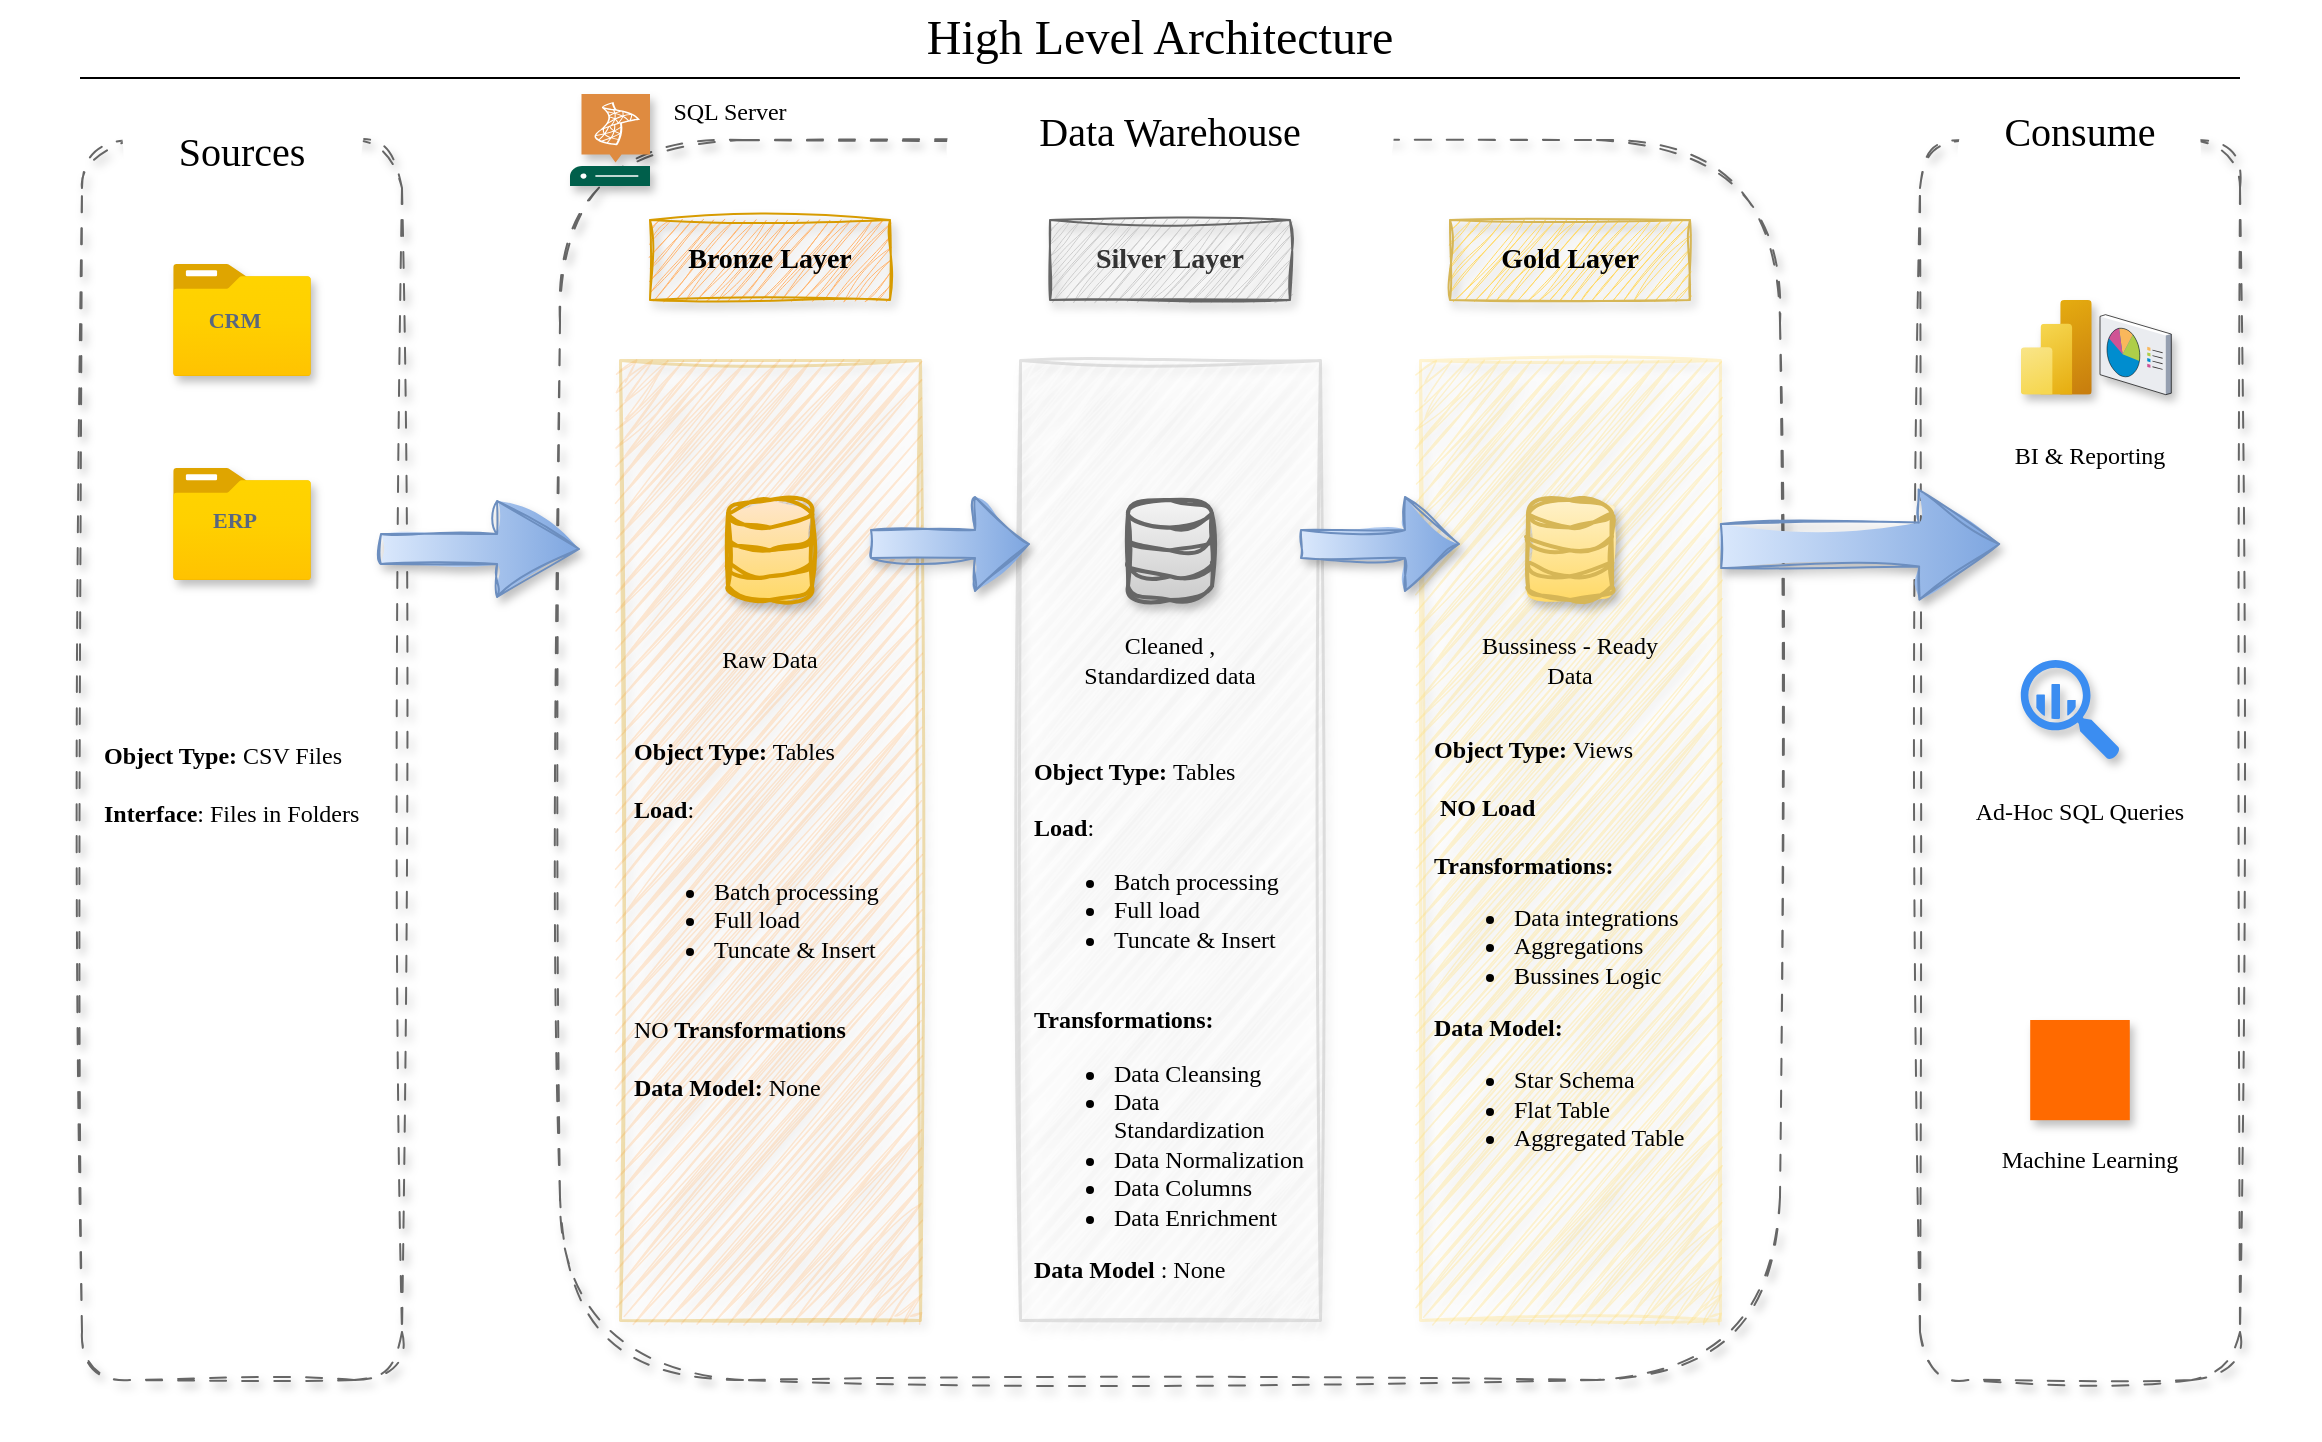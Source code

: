 <mxfile version="26.2.13">
  <diagram name="Page-1" id="pk3G1-KpPuDyIC9iilom">
    <mxGraphModel dx="920" dy="1020" grid="1" gridSize="10" guides="1" tooltips="1" connect="1" arrows="1" fold="1" page="1" pageScale="1" pageWidth="850" pageHeight="1100" math="0" shadow="0">
      <root>
        <mxCell id="0" />
        <mxCell id="1" parent="0" />
        <mxCell id="0H24Pjq25jJJf35vTm5h-2" value="" style="rounded=0;whiteSpace=wrap;html=1;strokeColor=none;" vertex="1" parent="1">
          <mxGeometry x="40" width="1160" height="720" as="geometry" />
        </mxCell>
        <mxCell id="S8VtoatCuAtZkPCe1A8W-8" value="" style="rounded=1;whiteSpace=wrap;html=1;fillColor=none;dashed=1;strokeColor=#666666;direction=west;sketch=1;curveFitting=1;jiggle=2;shadow=1;dashPattern=8 8;fontFamily=Comic Sans MS;" parent="1" vertex="1">
          <mxGeometry x="320" y="70" width="610" height="620" as="geometry" />
        </mxCell>
        <mxCell id="S8VtoatCuAtZkPCe1A8W-10" value="" style="rounded=1;whiteSpace=wrap;html=1;fillColor=none;dashed=1;strokeColor=#666666;sketch=1;curveFitting=1;jiggle=2;shadow=1;dashPattern=8 8;fontFamily=Comic Sans MS;" parent="1" vertex="1">
          <mxGeometry x="1000" y="70" width="160" height="620" as="geometry" />
        </mxCell>
        <mxCell id="dRt8hzECVAXxvynWsnta-12" value="" style="rounded=0;whiteSpace=wrap;html=1;fillColor=#FFD966;strokeColor=#FFD966;shadow=1;fontFamily=Comic Sans MS;glass=0;sketch=1;curveFitting=1;jiggle=2;fillStyle=zigzag;opacity=30;strokeWidth=1.5;" parent="1" vertex="1">
          <mxGeometry x="750" y="180" width="150" height="480" as="geometry" />
        </mxCell>
        <mxCell id="dRt8hzECVAXxvynWsnta-11" value="" style="rounded=0;whiteSpace=wrap;html=1;fillColor=default;strokeColor=#9E9E9E;shadow=1;fontFamily=Comic Sans MS;glass=0;sketch=1;curveFitting=1;jiggle=2;fillStyle=zigzag;opacity=30;strokeWidth=1.5;" parent="1" vertex="1">
          <mxGeometry x="550" y="180" width="150" height="480" as="geometry" />
        </mxCell>
        <mxCell id="S8VtoatCuAtZkPCe1A8W-1" value="" style="rounded=1;whiteSpace=wrap;html=1;fillColor=none;dashed=1;strokeColor=#666666;sketch=1;curveFitting=1;jiggle=2;shadow=1;dashPattern=8 8;fontFamily=Comic Sans MS;" parent="1" vertex="1">
          <mxGeometry x="81" y="70" width="160" height="620" as="geometry" />
        </mxCell>
        <mxCell id="S8VtoatCuAtZkPCe1A8W-2" value="&lt;font style=&quot;font-size: 20px;&quot;&gt;Sources&lt;/font&gt;" style="rounded=1;whiteSpace=wrap;html=1;fillColor=default;strokeColor=none;align=center;sketch=1;curveFitting=1;jiggle=2;shadow=0;fontFamily=Comic Sans MS;glass=1;" parent="1" vertex="1">
          <mxGeometry x="101" y="50" width="120" height="50" as="geometry" />
        </mxCell>
        <mxCell id="S8VtoatCuAtZkPCe1A8W-9" value="&lt;font style=&quot;font-size: 20px;&quot;&gt;Data Warehouse&lt;/font&gt;" style="rounded=1;whiteSpace=wrap;html=1;fillColor=default;strokeColor=none;align=center;sketch=1;curveFitting=1;jiggle=2;shadow=0;fontFamily=Comic Sans MS;glass=1;" parent="1" vertex="1">
          <mxGeometry x="515" y="40" width="220" height="50" as="geometry" />
        </mxCell>
        <mxCell id="S8VtoatCuAtZkPCe1A8W-11" value="&lt;font style=&quot;font-size: 20px;&quot;&gt;Consume&lt;/font&gt;" style="rounded=1;whiteSpace=wrap;html=1;fillColor=default;strokeColor=none;align=center;sketch=1;curveFitting=1;jiggle=2;shadow=0;fontFamily=Comic Sans MS;glass=1;" parent="1" vertex="1">
          <mxGeometry x="1020" y="40" width="120" height="50" as="geometry" />
        </mxCell>
        <mxCell id="S8VtoatCuAtZkPCe1A8W-12" value="&lt;font style=&quot;font-size: 14px;&quot;&gt;&lt;b&gt;Bronze Layer&lt;/b&gt;&lt;/font&gt;" style="rounded=0;whiteSpace=wrap;html=1;fillColor=#FFB570;strokeColor=#d79b00;gradientColor=none;shadow=1;fontFamily=Comic Sans MS;glass=0;sketch=1;curveFitting=1;jiggle=2;" parent="1" vertex="1">
          <mxGeometry x="365" y="110" width="120" height="40" as="geometry" />
        </mxCell>
        <mxCell id="S8VtoatCuAtZkPCe1A8W-13" value="" style="rounded=0;whiteSpace=wrap;html=1;fillColor=#FFB570;strokeColor=#d79b00;shadow=1;fontFamily=Comic Sans MS;glass=0;fillStyle=zigzag;opacity=30;strokeWidth=1.5;sketch=1;curveFitting=1;jiggle=2;" parent="1" vertex="1">
          <mxGeometry x="350" y="180" width="150" height="480" as="geometry" />
        </mxCell>
        <mxCell id="S8VtoatCuAtZkPCe1A8W-14" value="&lt;font style=&quot;font-size: 14px;&quot;&gt;&lt;b&gt;Silver Layer&lt;/b&gt;&lt;/font&gt;" style="rounded=0;whiteSpace=wrap;html=1;fillColor=#CCCCCC;strokeColor=#666666;gradientDirection=south;fontColor=#333333;gradientColor=none;shadow=1;fontFamily=Comic Sans MS;glass=0;sketch=1;curveFitting=1;jiggle=2;" parent="1" vertex="1">
          <mxGeometry x="565" y="110" width="120" height="40" as="geometry" />
        </mxCell>
        <mxCell id="S8VtoatCuAtZkPCe1A8W-16" value="&lt;font style=&quot;font-size: 14px;&quot;&gt;Gold Layer&lt;/font&gt;" style="rounded=0;whiteSpace=wrap;html=1;fillColor=#FFD966;strokeColor=#d6b656;gradientColor=none;fontStyle=1;shadow=1;fontFamily=Comic Sans MS;glass=0;sketch=1;curveFitting=1;jiggle=2;" parent="1" vertex="1">
          <mxGeometry x="765" y="110" width="120" height="40" as="geometry" />
        </mxCell>
        <mxCell id="S8VtoatCuAtZkPCe1A8W-18" value="" style="html=1;verticalLabelPosition=bottom;align=center;labelBackgroundColor=#ffffff;verticalAlign=top;strokeWidth=2;strokeColor=#d79b00;shadow=1;dashed=0;shape=mxgraph.ios7.icons.data;fillColor=#ffe6cc;gradientColor=#FFD966;sketch=1;curveFitting=1;jiggle=2;fontFamily=Comic Sans MS;" parent="1" vertex="1">
          <mxGeometry x="404" y="250" width="42" height="50" as="geometry" />
        </mxCell>
        <mxCell id="S8VtoatCuAtZkPCe1A8W-19" value="" style="html=1;verticalLabelPosition=bottom;align=center;labelBackgroundColor=#ffffff;verticalAlign=top;strokeWidth=2;strokeColor=#666666;shadow=1;dashed=0;shape=mxgraph.ios7.icons.data;fillColor=#f5f5f5;fontColor=#333333;gradientColor=#CCCCCC;sketch=1;curveFitting=1;jiggle=2;fontFamily=Comic Sans MS;" parent="1" vertex="1">
          <mxGeometry x="604" y="250" width="42" height="50" as="geometry" />
        </mxCell>
        <mxCell id="S8VtoatCuAtZkPCe1A8W-20" value="" style="html=1;verticalLabelPosition=bottom;align=center;labelBackgroundColor=#ffffff;verticalAlign=top;strokeWidth=2;strokeColor=#d6b656;shadow=1;dashed=0;shape=mxgraph.ios7.icons.data;fillColor=#fff2cc;gradientColor=#FFD966;sketch=1;curveFitting=1;jiggle=2;fontFamily=Comic Sans MS;" parent="1" vertex="1">
          <mxGeometry x="804" y="250" width="42" height="50" as="geometry" />
        </mxCell>
        <mxCell id="S8VtoatCuAtZkPCe1A8W-21" value="Raw Data" style="rounded=0;whiteSpace=wrap;html=1;strokeColor=none;fillColor=none;sketch=1;curveFitting=1;jiggle=2;shadow=1;fontFamily=Comic Sans MS;" parent="1" vertex="1">
          <mxGeometry x="370" y="310" width="110" height="40" as="geometry" />
        </mxCell>
        <mxCell id="S8VtoatCuAtZkPCe1A8W-22" value="Cleaned , Standardized data" style="rounded=0;whiteSpace=wrap;html=1;strokeColor=none;fillColor=none;sketch=1;curveFitting=1;jiggle=2;shadow=1;fontFamily=Comic Sans MS;" parent="1" vertex="1">
          <mxGeometry x="570" y="310" width="110" height="40" as="geometry" />
        </mxCell>
        <mxCell id="S8VtoatCuAtZkPCe1A8W-23" value="Bussiness - Ready Data" style="rounded=0;whiteSpace=wrap;html=1;strokeColor=none;fillColor=none;sketch=1;curveFitting=1;jiggle=2;shadow=1;fontFamily=Comic Sans MS;" parent="1" vertex="1">
          <mxGeometry x="770" y="310" width="110" height="40" as="geometry" />
        </mxCell>
        <mxCell id="S8VtoatCuAtZkPCe1A8W-24" value="" style="image;aspect=fixed;html=1;points=[];align=center;fontSize=12;image=img/lib/azure2/general/Folder_Blank.svg;shadow=1;fontFamily=Comic Sans MS;sketch=1;curveFitting=1;jiggle=2;" parent="1" vertex="1">
          <mxGeometry x="126.5" y="132" width="69" height="56.0" as="geometry" />
        </mxCell>
        <mxCell id="S8VtoatCuAtZkPCe1A8W-25" value="" style="shape=image;html=1;verticalAlign=top;verticalLabelPosition=bottom;labelBackgroundColor=#ffffff;imageAspect=0;aspect=fixed;image=https://cdn4.iconfinder.com/data/icons/48-bubbles/48/12.File-128.png;shadow=1;imageBorder=none;imageBackground=none;sketch=1;curveFitting=1;jiggle=2;fontFamily=Comic Sans MS;" parent="1" vertex="1">
          <mxGeometry x="176.5" y="170" width="38" height="38" as="geometry" />
        </mxCell>
        <mxCell id="S8VtoatCuAtZkPCe1A8W-30" value="" style="image;aspect=fixed;html=1;points=[];align=center;fontSize=12;image=img/lib/azure2/general/Folder_Blank.svg;shadow=1;fontFamily=Comic Sans MS;sketch=1;curveFitting=1;jiggle=2;" parent="1" vertex="1">
          <mxGeometry x="126.5" y="234" width="69" height="56.0" as="geometry" />
        </mxCell>
        <mxCell id="S8VtoatCuAtZkPCe1A8W-32" value="" style="shape=image;html=1;verticalAlign=top;verticalLabelPosition=bottom;labelBackgroundColor=#ffffff;imageAspect=0;aspect=fixed;image=https://cdn4.iconfinder.com/data/icons/48-bubbles/48/12.File-128.png;shadow=1;imageBorder=none;imageBackground=none;sketch=1;curveFitting=1;jiggle=2;fontFamily=Comic Sans MS;" parent="1" vertex="1">
          <mxGeometry x="176.5" y="272" width="38" height="38" as="geometry" />
        </mxCell>
        <mxCell id="S8VtoatCuAtZkPCe1A8W-34" value="CRM" style="dashed=0;html=1;fillColor=none;strokeColor=none;align=center;rounded=1;arcSize=10;fontColor=#596780;fontStyle=1;fontSize=11;shadow=1;sketch=1;curveFitting=1;jiggle=2;fontFamily=Comic Sans MS;" parent="1" vertex="1">
          <mxGeometry x="126.5" y="150" width="60" height="20" as="geometry" />
        </mxCell>
        <mxCell id="S8VtoatCuAtZkPCe1A8W-35" value="ERP" style="dashed=0;html=1;fillColor=none;strokeColor=none;align=center;rounded=1;arcSize=10;fontColor=#596780;fontStyle=1;fontSize=11;shadow=1;sketch=1;curveFitting=1;jiggle=2;fontFamily=Comic Sans MS;" parent="1" vertex="1">
          <mxGeometry x="126.5" y="250" width="60" height="20" as="geometry" />
        </mxCell>
        <mxCell id="S8VtoatCuAtZkPCe1A8W-36" value="&lt;b&gt;Object Type:&lt;/b&gt; CSV Files&lt;div&gt;&lt;br&gt;&lt;div style=&quot;&quot;&gt;&lt;b&gt;Interface&lt;/b&gt;: Files in Folders&lt;/div&gt;&lt;/div&gt;" style="rounded=0;whiteSpace=wrap;html=1;strokeColor=none;fillColor=none;align=left;sketch=1;curveFitting=1;jiggle=2;shadow=1;fontFamily=Comic Sans MS;" parent="1" vertex="1">
          <mxGeometry x="90" y="362" width="146" height="60" as="geometry" />
        </mxCell>
        <mxCell id="S8VtoatCuAtZkPCe1A8W-41" value="" style="image;aspect=fixed;html=1;points=[];align=center;fontSize=12;image=img/lib/azure2/analytics/Power_BI_Embedded.svg;shadow=1;fontFamily=Comic Sans MS;sketch=1;curveFitting=1;jiggle=2;" parent="1" vertex="1">
          <mxGeometry x="1050.4" y="150" width="35.5" height="47.33" as="geometry" />
        </mxCell>
        <mxCell id="S8VtoatCuAtZkPCe1A8W-42" value="" style="html=1;aspect=fixed;strokeColor=none;shadow=1;fillColor=#3B8DF1;verticalAlign=top;labelPosition=center;verticalLabelPosition=bottom;shape=mxgraph.gcp2.big_query;fontFamily=Comic Sans MS;fillStyle=solid;" parent="1" vertex="1">
          <mxGeometry x="1050.4" y="330" width="49.5" height="50" as="geometry" />
        </mxCell>
        <mxCell id="S8VtoatCuAtZkPCe1A8W-43" value="" style="points=[];aspect=fixed;html=1;align=center;shadow=1;dashed=0;fillColor=#FF6A00;strokeColor=none;shape=mxgraph.alibaba_cloud.machine_learning;fontFamily=Comic Sans MS;fillStyle=solid;gradientColor=none;" parent="1" vertex="1">
          <mxGeometry x="1055.1" y="510" width="49.8" height="50.1" as="geometry" />
        </mxCell>
        <mxCell id="S8VtoatCuAtZkPCe1A8W-44" value="BI &amp;amp; Reporting" style="rounded=1;whiteSpace=wrap;html=1;strokeColor=none;sketch=1;curveFitting=1;jiggle=2;shadow=0;fontFamily=Comic Sans MS;glass=0;" parent="1" vertex="1">
          <mxGeometry x="1030" y="208" width="110" height="40" as="geometry" />
        </mxCell>
        <mxCell id="S8VtoatCuAtZkPCe1A8W-45" value="Ad-Hoc SQL Queries" style="rounded=1;whiteSpace=wrap;html=1;strokeColor=none;sketch=1;curveFitting=1;jiggle=2;shadow=0;fontFamily=Comic Sans MS;glass=0;" parent="1" vertex="1">
          <mxGeometry x="1025" y="390" width="110" height="32" as="geometry" />
        </mxCell>
        <mxCell id="S8VtoatCuAtZkPCe1A8W-46" value="Machine Learning" style="rounded=1;whiteSpace=wrap;html=1;strokeColor=none;sketch=1;curveFitting=1;jiggle=2;shadow=0;fontFamily=Comic Sans MS;glass=0;" parent="1" vertex="1">
          <mxGeometry x="1030" y="570" width="110" height="20" as="geometry" />
        </mxCell>
        <mxCell id="dRt8hzECVAXxvynWsnta-6" value="" style="shape=flexArrow;endArrow=classic;html=1;rounded=0;endWidth=32;endSize=8.67;width=14;fillColor=#dae8fc;strokeColor=#6c8ebf;gradientColor=#7EA6E0;gradientDirection=east;sketch=1;curveFitting=1;jiggle=2;shadow=1;fontFamily=Comic Sans MS;" parent="1" edge="1">
          <mxGeometry width="50" height="50" relative="1" as="geometry">
            <mxPoint x="475" y="272" as="sourcePoint" />
            <mxPoint x="555" y="272" as="targetPoint" />
          </mxGeometry>
        </mxCell>
        <mxCell id="dRt8hzECVAXxvynWsnta-7" value="" style="shape=flexArrow;endArrow=classic;html=1;rounded=0;endWidth=32;endSize=8.67;width=14;fillColor=#dae8fc;strokeColor=#6c8ebf;gradientColor=#7EA6E0;gradientDirection=east;sketch=1;curveFitting=1;jiggle=2;shadow=1;fontFamily=Comic Sans MS;" parent="1" edge="1">
          <mxGeometry width="50" height="50" relative="1" as="geometry">
            <mxPoint x="690" y="272" as="sourcePoint" />
            <mxPoint x="770" y="272" as="targetPoint" />
          </mxGeometry>
        </mxCell>
        <mxCell id="dRt8hzECVAXxvynWsnta-8" value="" style="shape=flexArrow;endArrow=classic;html=1;rounded=0;endWidth=32;endSize=13.03;width=22;entryX=0.063;entryY=0.322;entryDx=0;entryDy=0;entryPerimeter=0;fillColor=#dae8fc;strokeColor=#6c8ebf;gradientColor=#7EA6E0;gradientDirection=east;sketch=1;curveFitting=1;jiggle=2;shadow=1;fontFamily=Comic Sans MS;" parent="1" edge="1">
          <mxGeometry width="50" height="50" relative="1" as="geometry">
            <mxPoint x="900" y="273.04" as="sourcePoint" />
            <mxPoint x="1040.08" y="272" as="targetPoint" />
          </mxGeometry>
        </mxCell>
        <mxCell id="dRt8hzECVAXxvynWsnta-9" value="" style="shape=flexArrow;endArrow=classic;html=1;rounded=0;endWidth=32;endSize=13.32;width=15;fillColor=#dae8fc;strokeColor=#6c8ebf;gradientColor=#7EA6E0;gradientDirection=east;sketch=1;curveFitting=1;jiggle=2;shadow=1;fontFamily=Comic Sans MS;" parent="1" edge="1">
          <mxGeometry width="50" height="50" relative="1" as="geometry">
            <mxPoint x="230" y="274.5" as="sourcePoint" />
            <mxPoint x="330" y="274.5" as="targetPoint" />
          </mxGeometry>
        </mxCell>
        <mxCell id="dRt8hzECVAXxvynWsnta-10" value="&lt;b&gt;Object Type:&lt;/b&gt; Tables&lt;div&gt;&lt;br&gt;&lt;div&gt;&lt;b&gt;Load&lt;/b&gt;:&lt;/div&gt;&lt;div&gt;&lt;br&gt;&lt;/div&gt;&lt;div&gt;&lt;ul&gt;&lt;li&gt;Batch processing&lt;/li&gt;&lt;li&gt;Full load&lt;/li&gt;&lt;li&gt;Tuncate &amp;amp; Insert&lt;/li&gt;&lt;/ul&gt;&lt;/div&gt;&lt;div&gt;&lt;br&gt;&lt;/div&gt;&lt;div&gt;NO&lt;b&gt; Transformations&lt;/b&gt;&lt;/div&gt;&lt;div&gt;&lt;b&gt;&lt;br&gt;&lt;/b&gt;&lt;/div&gt;&lt;div&gt;&lt;b&gt;Data Model: &lt;/b&gt;None&lt;b&gt;&amp;nbsp;&lt;/b&gt;&lt;/div&gt;&lt;/div&gt;" style="rounded=0;whiteSpace=wrap;html=1;strokeColor=none;fillColor=none;align=left;sketch=1;curveFitting=1;jiggle=2;shadow=1;fontFamily=Comic Sans MS;" parent="1" vertex="1">
          <mxGeometry x="355" y="370" width="140" height="180" as="geometry" />
        </mxCell>
        <mxCell id="dRt8hzECVAXxvynWsnta-13" value="&lt;b&gt;Object Type:&lt;/b&gt;&amp;nbsp;Tables&lt;span style=&quot;color: rgba(0, 0, 0, 0); font-size: 0px; text-wrap-mode: nowrap;&quot;&gt;%3CmxGraphModel%3E%3Croot%3E%3CmxCell%20id%3D%220%22%2F%3E%3CmxCell%20id%3D%221%22%20parent%3D%220%22%2F%3E%3CmxCell%20id%3D%222%22%20value%3D%22%26lt%3Bb%26gt%3BObject%20Type%3A%26lt%3B%2Fb%26gt%3B%20Tables%26lt%3Bdiv%26gt%3B%26lt%3Bbr%26gt%3B%26lt%3Bdiv%26gt%3B%26lt%3Bb%26gt%3BLoad%26lt%3B%2Fb%26gt%3B%3A%26lt%3B%2Fdiv%26gt%3B%26lt%3Bdiv%26gt%3B%26lt%3Bbr%26gt%3B%26lt%3B%2Fdiv%26gt%3B%26lt%3Bdiv%26gt%3B%26lt%3Bul%26gt%3B%26lt%3Bli%26gt%3BBatch%20processing%26lt%3B%2Fli%26gt%3B%26lt%3Bli%26gt%3BFull%20load%26lt%3B%2Fli%26gt%3B%26lt%3Bli%26gt%3BTuncate%20%26amp%3Bamp%3B%20Insert%26lt%3B%2Fli%26gt%3B%26lt%3B%2Ful%26gt%3B%26lt%3B%2Fdiv%26gt%3B%26lt%3Bdiv%26gt%3B%26lt%3Bbr%26gt%3B%26lt%3B%2Fdiv%26gt%3B%26lt%3Bdiv%26gt%3B%26lt%3Bb%26gt%3BTransformations%3A%26lt%3B%2Fb%26gt%3B%26lt%3B%2Fdiv%26gt%3B%26lt%3Bdiv%26gt%3B%26lt%3Bul%26gt%3B%26lt%3Bli%26gt%3BData%20Cleansing%26lt%3B%2Fli%26gt%3B%26lt%3Bli%26gt%3BData%20Standardization%26lt%3B%2Fli%26gt%3B%26lt%3Bli%26gt%3BData%20Normalization%26lt%3B%2Fli%26gt%3B%26lt%3Bli%26gt%3BData%20Columns%26lt%3B%2Fli%26gt%3B%26lt%3Bli%26gt%3BData%20Enrichment%26lt%3B%2Fli%26gt%3B%26lt%3B%2Ful%26gt%3B%26lt%3B%2Fdiv%26gt%3B%26lt%3Bdiv%26gt%3B%26lt%3Bbr%26gt%3B%26lt%3B%2Fdiv%26gt%3B%26lt%3B%2Fdiv%26gt%3B%22%20style%3D%22rounded%3D0%3BwhiteSpace%3Dwrap%3Bhtml%3D1%3BstrokeColor%3Dnone%3BfillColor%3Dnone%3Balign%3Dleft%3B%22%20vertex%3D%221%22%20parent%3D%221%22%3E%3CmxGeometry%20x%3D%22360%22%20y%3D%22360%22%20width%3D%22140%22%20height%3D%22280%22%20as%3D%22geometry%22%2F%3E%3C%2FmxCell%3E%3C%2Froot%3E%3C%2FmxGraphModel%3E&lt;/span&gt;&lt;div&gt;&lt;br&gt;&lt;div&gt;&lt;b&gt;Load&lt;/b&gt;:&lt;/div&gt;&lt;div&gt;&lt;ul&gt;&lt;li&gt;Batch processing&lt;/li&gt;&lt;li&gt;Full load&lt;/li&gt;&lt;li&gt;Tuncate &amp;amp; Insert&lt;/li&gt;&lt;/ul&gt;&lt;/div&gt;&lt;div&gt;&lt;br&gt;&lt;/div&gt;&lt;div&gt;&lt;b&gt;Transformations:&lt;/b&gt;&lt;/div&gt;&lt;div&gt;&lt;ul&gt;&lt;li&gt;Data Cleansing&lt;/li&gt;&lt;li&gt;Data Standardization&lt;/li&gt;&lt;li&gt;Data Normalization&lt;/li&gt;&lt;li&gt;Data Columns&lt;/li&gt;&lt;li&gt;Data Enrichment&lt;/li&gt;&lt;/ul&gt;&lt;/div&gt;&lt;div&gt;&lt;b&gt;Data Model &lt;/b&gt;: None&lt;/div&gt;&lt;/div&gt;" style="rounded=0;whiteSpace=wrap;html=1;strokeColor=none;fillColor=none;align=left;sketch=1;curveFitting=1;jiggle=2;shadow=1;fontFamily=Comic Sans MS;" parent="1" vertex="1">
          <mxGeometry x="555" y="370" width="140" height="280" as="geometry" />
        </mxCell>
        <mxCell id="dRt8hzECVAXxvynWsnta-14" value="&lt;b&gt;Object Type:&lt;/b&gt;&amp;nbsp;Views&lt;span style=&quot;color: rgba(0, 0, 0, 0); font-size: 0px; text-wrap-mode: nowrap;&quot;&gt;%3CmxGraphModel%3E%3Croot%3E%3CmxCell%20id%3D%220%22%2F%3E%3CmxCell%20id%3D%221%22%20parent%3D%220%22%2F%3E%3CmxCell%20id%3D%222%22%20value%3D%22%26lt%3Bb%26gt%3BObject%20Type%3A%26lt%3B%2Fb%26gt%3B%20Tables%26lt%3Bdiv%26gt%3B%26lt%3Bbr%26gt%3B%26lt%3Bdiv%26gt%3B%26lt%3Bb%26gt%3BLoad%26lt%3B%2Fb%26gt%3B%3A%26lt%3B%2Fdiv%26gt%3B%26lt%3Bdiv%26gt%3B%26lt%3Bbr%26gt%3B%26lt%3B%2Fdiv%26gt%3B%26lt%3Bdiv%26gt%3B%26lt%3Bul%26gt%3B%26lt%3Bli%26gt%3BBatch%20processing%26lt%3B%2Fli%26gt%3B%26lt%3Bli%26gt%3BFull%20load%26lt%3B%2Fli%26gt%3B%26lt%3Bli%26gt%3BTuncate%20%26amp%3Bamp%3B%20Insert%26lt%3B%2Fli%26gt%3B%26lt%3B%2Ful%26gt%3B%26lt%3B%2Fdiv%26gt%3B%26lt%3Bdiv%26gt%3B%26lt%3Bbr%26gt%3B%26lt%3B%2Fdiv%26gt%3B%26lt%3Bdiv%26gt%3B%26lt%3Bb%26gt%3BTransformations%3A%26lt%3B%2Fb%26gt%3B%26lt%3B%2Fdiv%26gt%3B%26lt%3Bdiv%26gt%3B%26lt%3Bul%26gt%3B%26lt%3Bli%26gt%3BData%20Cleansing%26lt%3B%2Fli%26gt%3B%26lt%3Bli%26gt%3BData%20Standardization%26lt%3B%2Fli%26gt%3B%26lt%3Bli%26gt%3BData%20Normalization%26lt%3B%2Fli%26gt%3B%26lt%3Bli%26gt%3BData%20Columns%26lt%3B%2Fli%26gt%3B%26lt%3Bli%26gt%3BData%20Enrichment%26lt%3B%2Fli%26gt%3B%26lt%3B%2Ful%26gt%3B%26lt%3B%2Fdiv%26gt%3B%26lt%3Bdiv%26gt%3B%26lt%3Bbr%26gt%3B%26lt%3B%2Fdiv%26gt%3B%26lt%3B%2Fdiv%26gt%3B%22%20style%3D%22rounded%3D0%3BwhiteSpace%3Dwrap%3Bhtml%3D1%3BstrokeColor%3Dnone%3BfillColor%3Dnone%3Balign%3Dleft%3B%22%20vertex%3D%221%22%20parent%3D%221%22%3E%3CmxGeometry%20x%3D%22360%22%20y%3D%22360%22%20width%3D%22140%22%20height%3D%22280%22%20as%3D%22geometry%22%2F%3E%3C%2FmxCell%3E%3C%2Froot%3E%3C%2FmxGraphModel%3E&lt;/span&gt;&lt;div&gt;&lt;br&gt;&lt;div&gt;&lt;b&gt;&amp;nbsp;NO Load&lt;/b&gt;&lt;/div&gt;&lt;div&gt;&lt;br&gt;&lt;/div&gt;&lt;div&gt;&lt;b&gt;Transformations:&lt;/b&gt;&lt;/div&gt;&lt;div&gt;&lt;ul&gt;&lt;li&gt;Data integrations&lt;/li&gt;&lt;li&gt;Aggregations&lt;/li&gt;&lt;li&gt;Bussines Logic&lt;/li&gt;&lt;/ul&gt;&lt;div&gt;&lt;b&gt;Data Model:&amp;nbsp;&lt;/b&gt;&lt;/div&gt;&lt;/div&gt;&lt;div&gt;&lt;ul&gt;&lt;li&gt;Star Schema&lt;/li&gt;&lt;li&gt;Flat Table&lt;/li&gt;&lt;li&gt;Aggregated Table&lt;/li&gt;&lt;/ul&gt;&lt;/div&gt;&lt;div&gt;&lt;br&gt;&lt;/div&gt;&lt;/div&gt;" style="rounded=0;whiteSpace=wrap;html=1;strokeColor=none;fillColor=none;align=left;sketch=1;curveFitting=1;jiggle=2;shadow=1;fontFamily=Comic Sans MS;" parent="1" vertex="1">
          <mxGeometry x="755" y="350" width="140" height="270" as="geometry" />
        </mxCell>
        <mxCell id="dRt8hzECVAXxvynWsnta-18" style="edgeStyle=orthogonalEdgeStyle;rounded=0;orthogonalLoop=1;jettySize=auto;html=1;exitX=0.5;exitY=1;exitDx=0;exitDy=0;sketch=1;curveFitting=1;jiggle=2;shadow=1;fontFamily=Comic Sans MS;" parent="1" source="dRt8hzECVAXxvynWsnta-11" target="dRt8hzECVAXxvynWsnta-11" edge="1">
          <mxGeometry relative="1" as="geometry" />
        </mxCell>
        <mxCell id="dRt8hzECVAXxvynWsnta-19" value="" style="pointerEvents=1;shadow=1;dashed=0;html=1;strokeColor=none;fillColor=#005F4B;labelPosition=center;verticalLabelPosition=bottom;verticalAlign=top;align=center;outlineConnect=0;shape=mxgraph.veeam2.sql_server;fontFamily=Comic Sans MS;" parent="1" vertex="1">
          <mxGeometry x="325" y="47" width="40" height="46" as="geometry" />
        </mxCell>
        <mxCell id="dRt8hzECVAXxvynWsnta-20" value="SQL Server" style="rounded=0;whiteSpace=wrap;html=1;strokeColor=none;fillColor=none;sketch=1;curveFitting=1;jiggle=2;shadow=1;fontFamily=Comic Sans MS;" parent="1" vertex="1">
          <mxGeometry x="350" y="36" width="110" height="40" as="geometry" />
        </mxCell>
        <mxCell id="dRt8hzECVAXxvynWsnta-22" value="" style="verticalLabelPosition=bottom;aspect=fixed;html=1;verticalAlign=top;strokeColor=none;align=center;outlineConnect=0;shape=mxgraph.citrix.reporting;shadow=1;fontFamily=Comic Sans MS;gradientColor=none;" parent="1" vertex="1">
          <mxGeometry x="1090" y="157.33" width="35.65" height="40" as="geometry" />
        </mxCell>
        <mxCell id="0H24Pjq25jJJf35vTm5h-3" value="&lt;font style=&quot;font-size: 24px;&quot;&gt;High Level Architecture&lt;/font&gt;" style="rounded=1;whiteSpace=wrap;html=1;fillColor=default;strokeColor=none;align=center;sketch=1;curveFitting=1;jiggle=2;shadow=0;fontFamily=Comic Sans MS;glass=1;" vertex="1" parent="1">
          <mxGeometry x="435" y="10" width="370" height="18" as="geometry" />
        </mxCell>
        <mxCell id="0H24Pjq25jJJf35vTm5h-4" value="" style="endArrow=none;html=1;rounded=0;" edge="1" parent="1">
          <mxGeometry width="50" height="50" relative="1" as="geometry">
            <mxPoint x="80" y="39" as="sourcePoint" />
            <mxPoint x="1160" y="39" as="targetPoint" />
          </mxGeometry>
        </mxCell>
      </root>
    </mxGraphModel>
  </diagram>
</mxfile>
